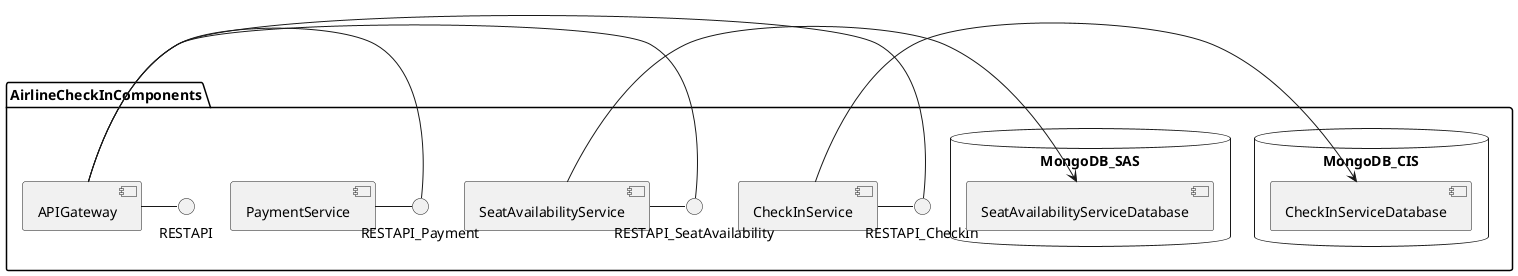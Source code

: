 @startuml
skinparam componentStyle uml2

package "AirlineCheckInComponents" {

[CheckInService] - RESTAPI_CheckIn
database "MongoDB_CIS"{
        [CheckInServiceDatabase] <- [CheckInService]
    }

[SeatAvailabilityService] - RESTAPI_SeatAvailability
database "MongoDB_SAS"{
        [SeatAvailabilityServiceDatabase] <- [SeatAvailabilityService]
    }

[PaymentService] - RESTAPI_Payment

[APIGateway] - RESTAPI
[APIGateway] - RESTAPI_CheckIn
[APIGateway] - RESTAPI_Payment
[APIGateway] - RESTAPI_SeatAvailability


}





@enduml
